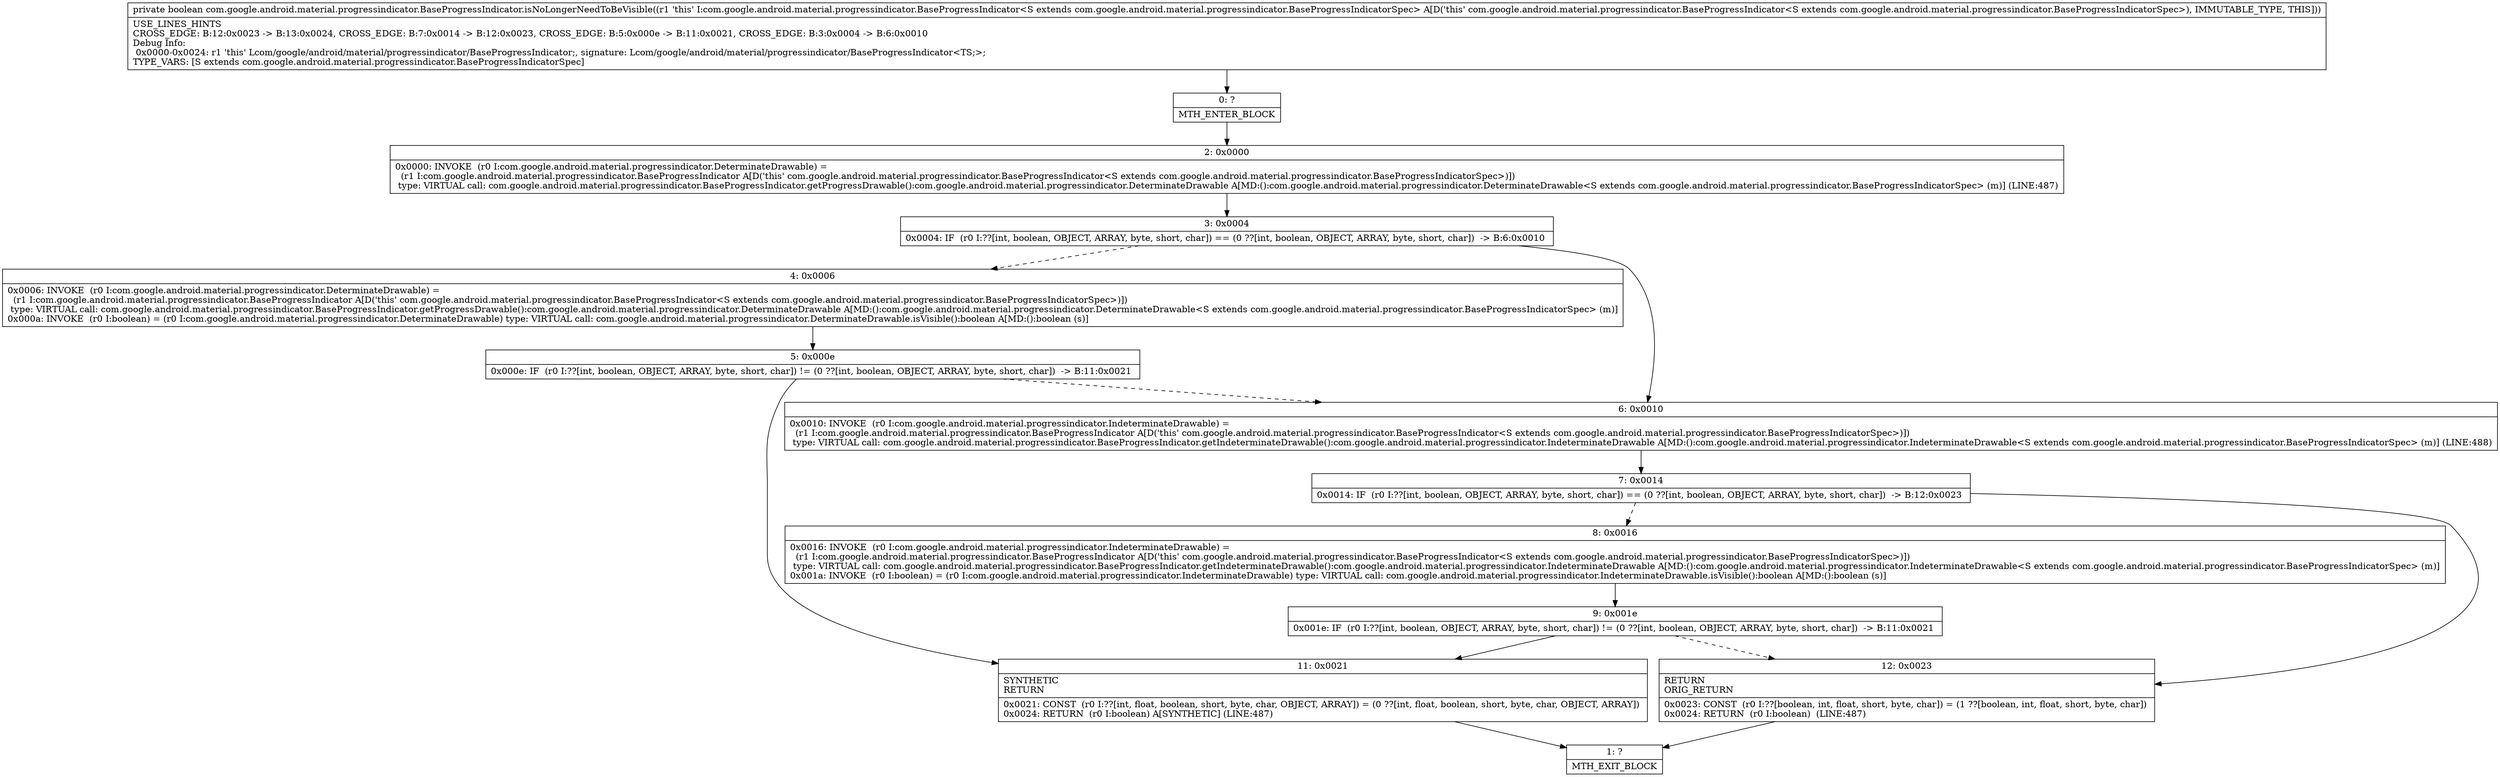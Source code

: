 digraph "CFG forcom.google.android.material.progressindicator.BaseProgressIndicator.isNoLongerNeedToBeVisible()Z" {
Node_0 [shape=record,label="{0\:\ ?|MTH_ENTER_BLOCK\l}"];
Node_2 [shape=record,label="{2\:\ 0x0000|0x0000: INVOKE  (r0 I:com.google.android.material.progressindicator.DeterminateDrawable) = \l  (r1 I:com.google.android.material.progressindicator.BaseProgressIndicator A[D('this' com.google.android.material.progressindicator.BaseProgressIndicator\<S extends com.google.android.material.progressindicator.BaseProgressIndicatorSpec\>)])\l type: VIRTUAL call: com.google.android.material.progressindicator.BaseProgressIndicator.getProgressDrawable():com.google.android.material.progressindicator.DeterminateDrawable A[MD:():com.google.android.material.progressindicator.DeterminateDrawable\<S extends com.google.android.material.progressindicator.BaseProgressIndicatorSpec\> (m)] (LINE:487)\l}"];
Node_3 [shape=record,label="{3\:\ 0x0004|0x0004: IF  (r0 I:??[int, boolean, OBJECT, ARRAY, byte, short, char]) == (0 ??[int, boolean, OBJECT, ARRAY, byte, short, char])  \-\> B:6:0x0010 \l}"];
Node_4 [shape=record,label="{4\:\ 0x0006|0x0006: INVOKE  (r0 I:com.google.android.material.progressindicator.DeterminateDrawable) = \l  (r1 I:com.google.android.material.progressindicator.BaseProgressIndicator A[D('this' com.google.android.material.progressindicator.BaseProgressIndicator\<S extends com.google.android.material.progressindicator.BaseProgressIndicatorSpec\>)])\l type: VIRTUAL call: com.google.android.material.progressindicator.BaseProgressIndicator.getProgressDrawable():com.google.android.material.progressindicator.DeterminateDrawable A[MD:():com.google.android.material.progressindicator.DeterminateDrawable\<S extends com.google.android.material.progressindicator.BaseProgressIndicatorSpec\> (m)]\l0x000a: INVOKE  (r0 I:boolean) = (r0 I:com.google.android.material.progressindicator.DeterminateDrawable) type: VIRTUAL call: com.google.android.material.progressindicator.DeterminateDrawable.isVisible():boolean A[MD:():boolean (s)]\l}"];
Node_5 [shape=record,label="{5\:\ 0x000e|0x000e: IF  (r0 I:??[int, boolean, OBJECT, ARRAY, byte, short, char]) != (0 ??[int, boolean, OBJECT, ARRAY, byte, short, char])  \-\> B:11:0x0021 \l}"];
Node_11 [shape=record,label="{11\:\ 0x0021|SYNTHETIC\lRETURN\l|0x0021: CONST  (r0 I:??[int, float, boolean, short, byte, char, OBJECT, ARRAY]) = (0 ??[int, float, boolean, short, byte, char, OBJECT, ARRAY]) \l0x0024: RETURN  (r0 I:boolean) A[SYNTHETIC] (LINE:487)\l}"];
Node_1 [shape=record,label="{1\:\ ?|MTH_EXIT_BLOCK\l}"];
Node_6 [shape=record,label="{6\:\ 0x0010|0x0010: INVOKE  (r0 I:com.google.android.material.progressindicator.IndeterminateDrawable) = \l  (r1 I:com.google.android.material.progressindicator.BaseProgressIndicator A[D('this' com.google.android.material.progressindicator.BaseProgressIndicator\<S extends com.google.android.material.progressindicator.BaseProgressIndicatorSpec\>)])\l type: VIRTUAL call: com.google.android.material.progressindicator.BaseProgressIndicator.getIndeterminateDrawable():com.google.android.material.progressindicator.IndeterminateDrawable A[MD:():com.google.android.material.progressindicator.IndeterminateDrawable\<S extends com.google.android.material.progressindicator.BaseProgressIndicatorSpec\> (m)] (LINE:488)\l}"];
Node_7 [shape=record,label="{7\:\ 0x0014|0x0014: IF  (r0 I:??[int, boolean, OBJECT, ARRAY, byte, short, char]) == (0 ??[int, boolean, OBJECT, ARRAY, byte, short, char])  \-\> B:12:0x0023 \l}"];
Node_8 [shape=record,label="{8\:\ 0x0016|0x0016: INVOKE  (r0 I:com.google.android.material.progressindicator.IndeterminateDrawable) = \l  (r1 I:com.google.android.material.progressindicator.BaseProgressIndicator A[D('this' com.google.android.material.progressindicator.BaseProgressIndicator\<S extends com.google.android.material.progressindicator.BaseProgressIndicatorSpec\>)])\l type: VIRTUAL call: com.google.android.material.progressindicator.BaseProgressIndicator.getIndeterminateDrawable():com.google.android.material.progressindicator.IndeterminateDrawable A[MD:():com.google.android.material.progressindicator.IndeterminateDrawable\<S extends com.google.android.material.progressindicator.BaseProgressIndicatorSpec\> (m)]\l0x001a: INVOKE  (r0 I:boolean) = (r0 I:com.google.android.material.progressindicator.IndeterminateDrawable) type: VIRTUAL call: com.google.android.material.progressindicator.IndeterminateDrawable.isVisible():boolean A[MD:():boolean (s)]\l}"];
Node_9 [shape=record,label="{9\:\ 0x001e|0x001e: IF  (r0 I:??[int, boolean, OBJECT, ARRAY, byte, short, char]) != (0 ??[int, boolean, OBJECT, ARRAY, byte, short, char])  \-\> B:11:0x0021 \l}"];
Node_12 [shape=record,label="{12\:\ 0x0023|RETURN\lORIG_RETURN\l|0x0023: CONST  (r0 I:??[boolean, int, float, short, byte, char]) = (1 ??[boolean, int, float, short, byte, char]) \l0x0024: RETURN  (r0 I:boolean)  (LINE:487)\l}"];
MethodNode[shape=record,label="{private boolean com.google.android.material.progressindicator.BaseProgressIndicator.isNoLongerNeedToBeVisible((r1 'this' I:com.google.android.material.progressindicator.BaseProgressIndicator\<S extends com.google.android.material.progressindicator.BaseProgressIndicatorSpec\> A[D('this' com.google.android.material.progressindicator.BaseProgressIndicator\<S extends com.google.android.material.progressindicator.BaseProgressIndicatorSpec\>), IMMUTABLE_TYPE, THIS]))  | USE_LINES_HINTS\lCROSS_EDGE: B:12:0x0023 \-\> B:13:0x0024, CROSS_EDGE: B:7:0x0014 \-\> B:12:0x0023, CROSS_EDGE: B:5:0x000e \-\> B:11:0x0021, CROSS_EDGE: B:3:0x0004 \-\> B:6:0x0010\lDebug Info:\l  0x0000\-0x0024: r1 'this' Lcom\/google\/android\/material\/progressindicator\/BaseProgressIndicator;, signature: Lcom\/google\/android\/material\/progressindicator\/BaseProgressIndicator\<TS;\>;\lTYPE_VARS: [S extends com.google.android.material.progressindicator.BaseProgressIndicatorSpec]\l}"];
MethodNode -> Node_0;Node_0 -> Node_2;
Node_2 -> Node_3;
Node_3 -> Node_4[style=dashed];
Node_3 -> Node_6;
Node_4 -> Node_5;
Node_5 -> Node_6[style=dashed];
Node_5 -> Node_11;
Node_11 -> Node_1;
Node_6 -> Node_7;
Node_7 -> Node_8[style=dashed];
Node_7 -> Node_12;
Node_8 -> Node_9;
Node_9 -> Node_11;
Node_9 -> Node_12[style=dashed];
Node_12 -> Node_1;
}


